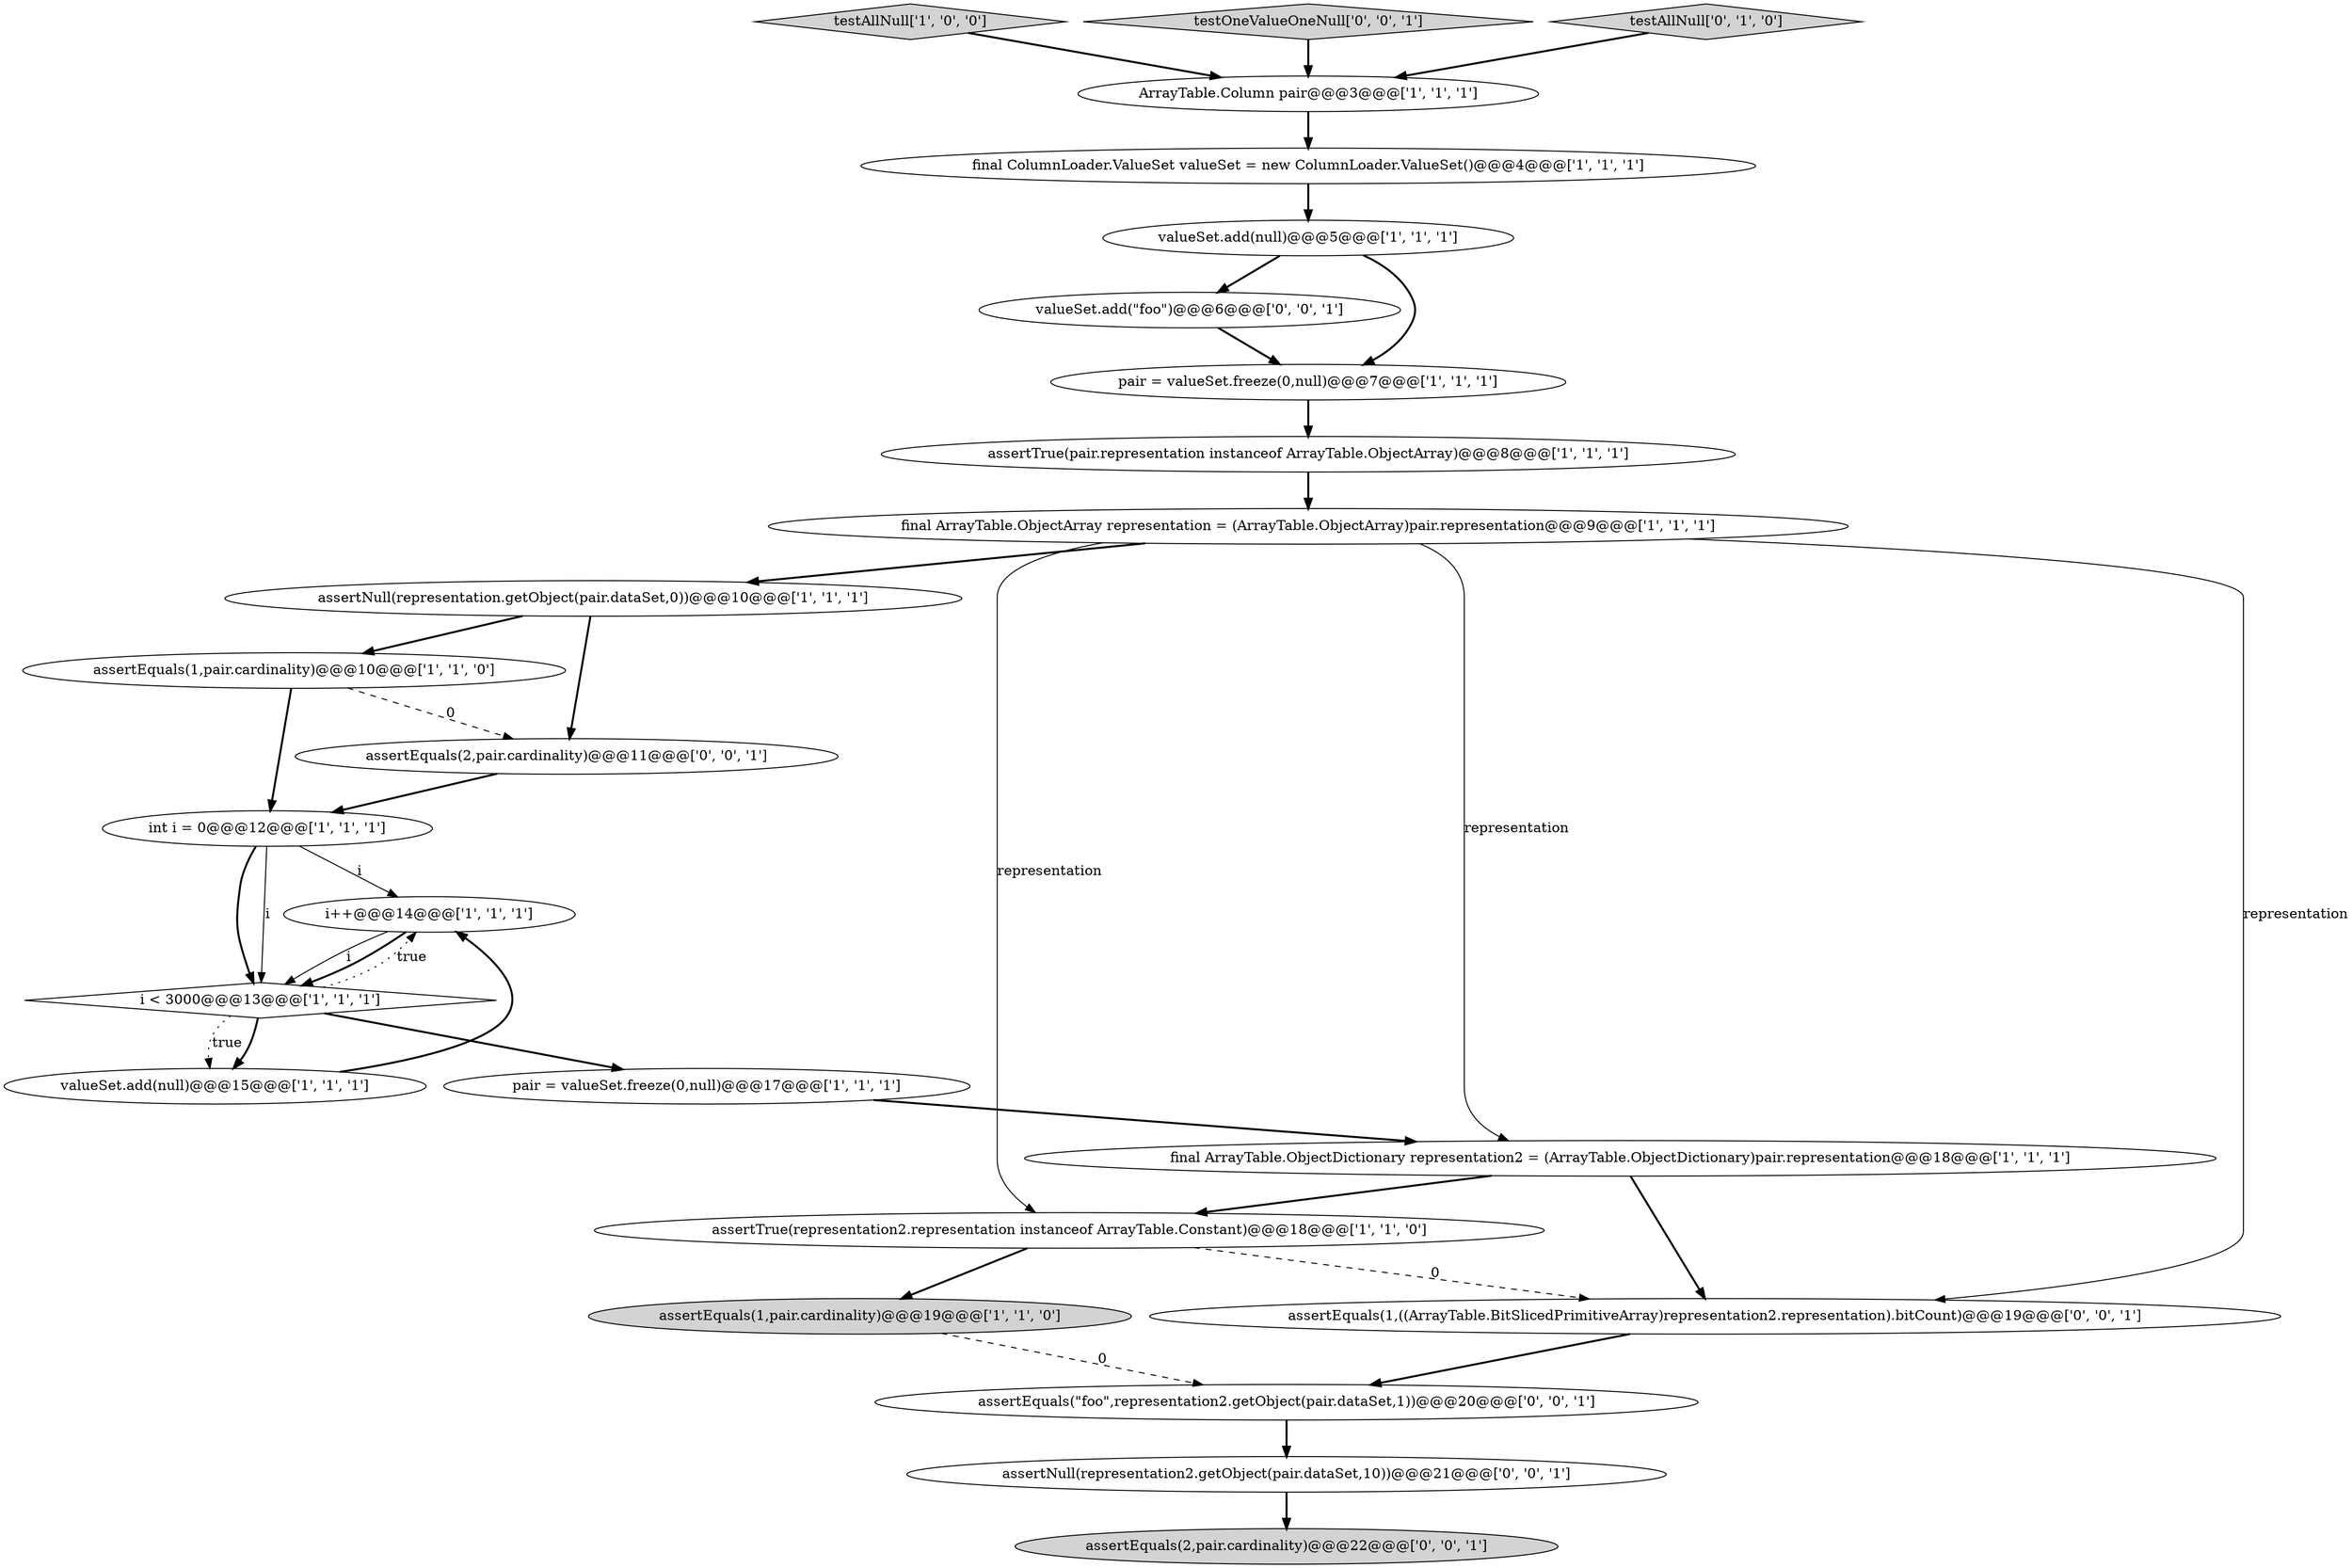 digraph {
7 [style = filled, label = "assertEquals(1,pair.cardinality)@@@10@@@['1', '1', '0']", fillcolor = white, shape = ellipse image = "AAA0AAABBB1BBB"];
16 [style = filled, label = "pair = valueSet.freeze(0,null)@@@17@@@['1', '1', '1']", fillcolor = white, shape = ellipse image = "AAA0AAABBB1BBB"];
19 [style = filled, label = "valueSet.add(\"foo\")@@@6@@@['0', '0', '1']", fillcolor = white, shape = ellipse image = "AAA0AAABBB3BBB"];
18 [style = filled, label = "assertEquals(\"foo\",representation2.getObject(pair.dataSet,1))@@@20@@@['0', '0', '1']", fillcolor = white, shape = ellipse image = "AAA0AAABBB3BBB"];
1 [style = filled, label = "final ArrayTable.ObjectDictionary representation2 = (ArrayTable.ObjectDictionary)pair.representation@@@18@@@['1', '1', '1']", fillcolor = white, shape = ellipse image = "AAA0AAABBB1BBB"];
2 [style = filled, label = "assertTrue(pair.representation instanceof ArrayTable.ObjectArray)@@@8@@@['1', '1', '1']", fillcolor = white, shape = ellipse image = "AAA0AAABBB1BBB"];
0 [style = filled, label = "valueSet.add(null)@@@5@@@['1', '1', '1']", fillcolor = white, shape = ellipse image = "AAA0AAABBB1BBB"];
15 [style = filled, label = "testAllNull['1', '0', '0']", fillcolor = lightgray, shape = diamond image = "AAA0AAABBB1BBB"];
6 [style = filled, label = "ArrayTable.Column pair@@@3@@@['1', '1', '1']", fillcolor = white, shape = ellipse image = "AAA0AAABBB1BBB"];
23 [style = filled, label = "assertEquals(2,pair.cardinality)@@@22@@@['0', '0', '1']", fillcolor = lightgray, shape = ellipse image = "AAA0AAABBB3BBB"];
24 [style = filled, label = "testOneValueOneNull['0', '0', '1']", fillcolor = lightgray, shape = diamond image = "AAA0AAABBB3BBB"];
21 [style = filled, label = "assertEquals(1,((ArrayTable.BitSlicedPrimitiveArray)representation2.representation).bitCount)@@@19@@@['0', '0', '1']", fillcolor = white, shape = ellipse image = "AAA0AAABBB3BBB"];
11 [style = filled, label = "i++@@@14@@@['1', '1', '1']", fillcolor = white, shape = ellipse image = "AAA0AAABBB1BBB"];
10 [style = filled, label = "i < 3000@@@13@@@['1', '1', '1']", fillcolor = white, shape = diamond image = "AAA0AAABBB1BBB"];
12 [style = filled, label = "final ColumnLoader.ValueSet valueSet = new ColumnLoader.ValueSet()@@@4@@@['1', '1', '1']", fillcolor = white, shape = ellipse image = "AAA0AAABBB1BBB"];
14 [style = filled, label = "valueSet.add(null)@@@15@@@['1', '1', '1']", fillcolor = white, shape = ellipse image = "AAA0AAABBB1BBB"];
8 [style = filled, label = "final ArrayTable.ObjectArray representation = (ArrayTable.ObjectArray)pair.representation@@@9@@@['1', '1', '1']", fillcolor = white, shape = ellipse image = "AAA0AAABBB1BBB"];
4 [style = filled, label = "assertTrue(representation2.representation instanceof ArrayTable.Constant)@@@18@@@['1', '1', '0']", fillcolor = white, shape = ellipse image = "AAA0AAABBB1BBB"];
22 [style = filled, label = "assertEquals(2,pair.cardinality)@@@11@@@['0', '0', '1']", fillcolor = white, shape = ellipse image = "AAA0AAABBB3BBB"];
5 [style = filled, label = "assertNull(representation.getObject(pair.dataSet,0))@@@10@@@['1', '1', '1']", fillcolor = white, shape = ellipse image = "AAA0AAABBB1BBB"];
20 [style = filled, label = "assertNull(representation2.getObject(pair.dataSet,10))@@@21@@@['0', '0', '1']", fillcolor = white, shape = ellipse image = "AAA0AAABBB3BBB"];
13 [style = filled, label = "pair = valueSet.freeze(0,null)@@@7@@@['1', '1', '1']", fillcolor = white, shape = ellipse image = "AAA0AAABBB1BBB"];
9 [style = filled, label = "int i = 0@@@12@@@['1', '1', '1']", fillcolor = white, shape = ellipse image = "AAA0AAABBB1BBB"];
3 [style = filled, label = "assertEquals(1,pair.cardinality)@@@19@@@['1', '1', '0']", fillcolor = lightgray, shape = ellipse image = "AAA0AAABBB1BBB"];
17 [style = filled, label = "testAllNull['0', '1', '0']", fillcolor = lightgray, shape = diamond image = "AAA0AAABBB2BBB"];
11->10 [style = solid, label="i"];
8->4 [style = solid, label="representation"];
4->3 [style = bold, label=""];
8->1 [style = solid, label="representation"];
1->4 [style = bold, label=""];
0->13 [style = bold, label=""];
10->14 [style = bold, label=""];
17->6 [style = bold, label=""];
0->19 [style = bold, label=""];
8->21 [style = solid, label="representation"];
3->18 [style = dashed, label="0"];
22->9 [style = bold, label=""];
15->6 [style = bold, label=""];
9->10 [style = bold, label=""];
4->21 [style = dashed, label="0"];
12->0 [style = bold, label=""];
21->18 [style = bold, label=""];
9->10 [style = solid, label="i"];
10->14 [style = dotted, label="true"];
9->11 [style = solid, label="i"];
7->9 [style = bold, label=""];
18->20 [style = bold, label=""];
19->13 [style = bold, label=""];
8->5 [style = bold, label=""];
10->16 [style = bold, label=""];
16->1 [style = bold, label=""];
20->23 [style = bold, label=""];
10->11 [style = dotted, label="true"];
11->10 [style = bold, label=""];
1->21 [style = bold, label=""];
5->7 [style = bold, label=""];
24->6 [style = bold, label=""];
5->22 [style = bold, label=""];
14->11 [style = bold, label=""];
7->22 [style = dashed, label="0"];
2->8 [style = bold, label=""];
13->2 [style = bold, label=""];
6->12 [style = bold, label=""];
}
